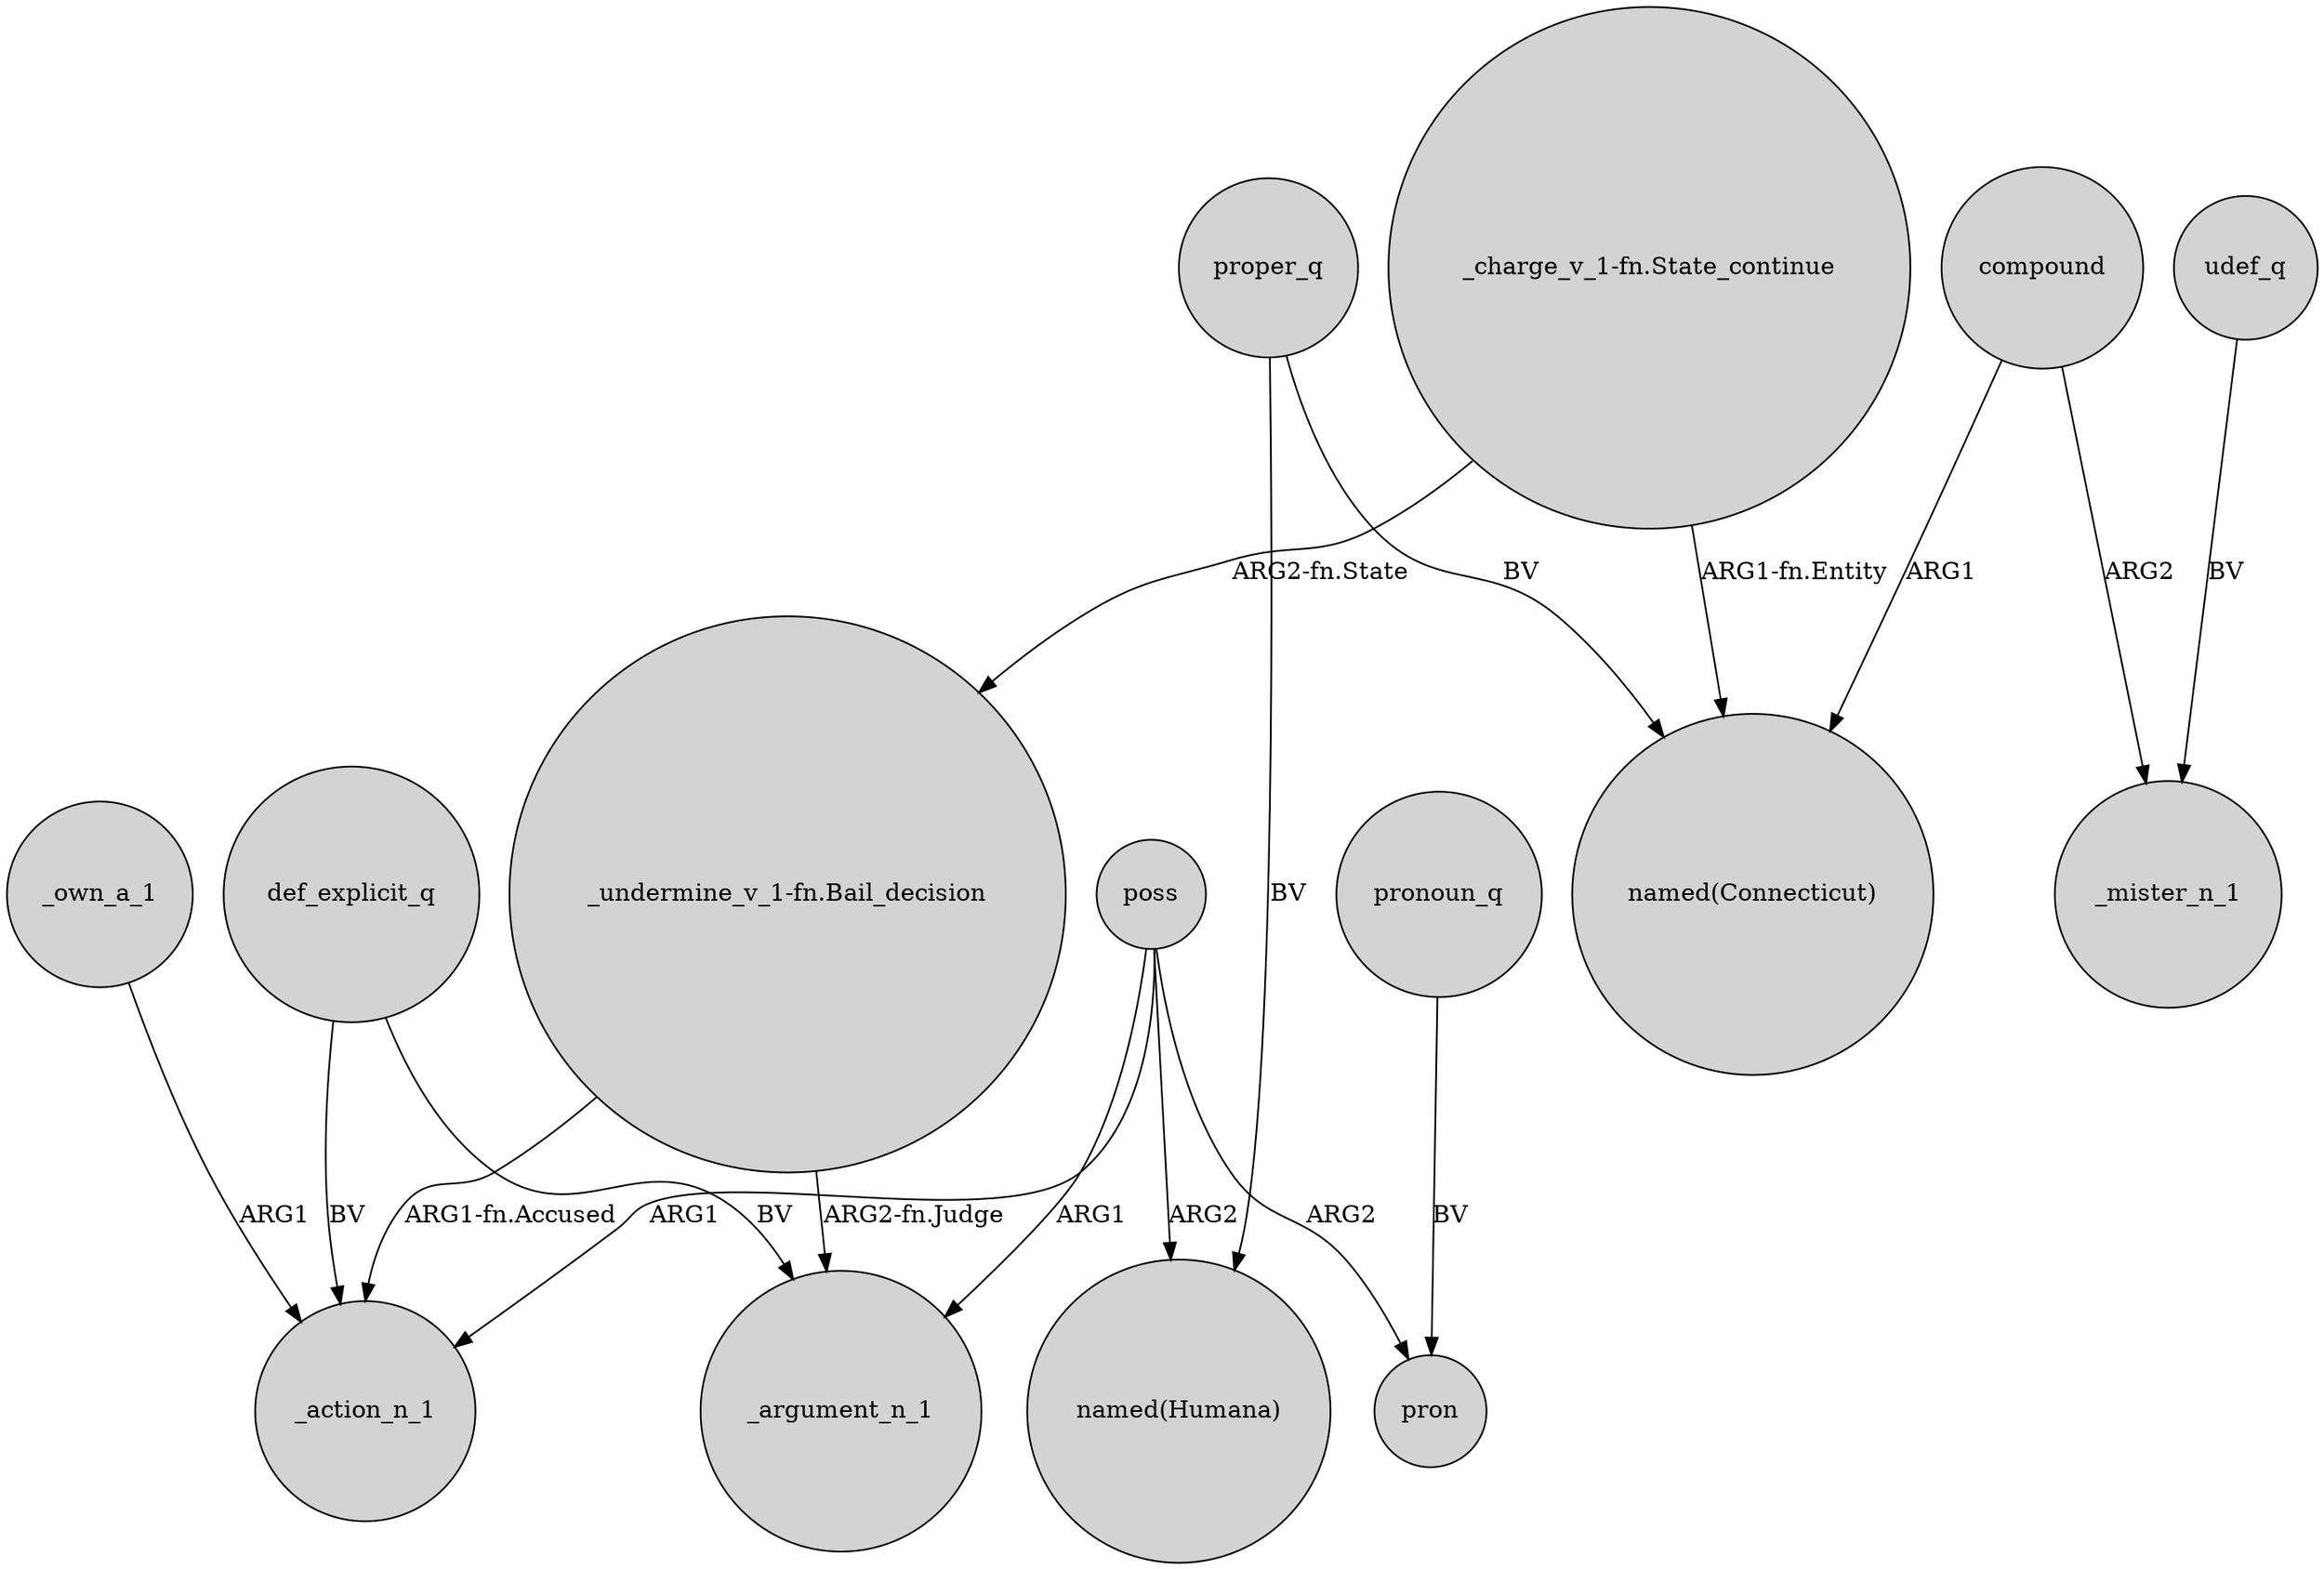 digraph {
	node [shape=circle style=filled]
	poss -> _action_n_1 [label=ARG1]
	"_undermine_v_1-fn.Bail_decision" -> _argument_n_1 [label="ARG2-fn.Judge"]
	poss -> "named(Humana)" [label=ARG2]
	_own_a_1 -> _action_n_1 [label=ARG1]
	def_explicit_q -> _action_n_1 [label=BV]
	proper_q -> "named(Humana)" [label=BV]
	udef_q -> _mister_n_1 [label=BV]
	compound -> _mister_n_1 [label=ARG2]
	def_explicit_q -> _argument_n_1 [label=BV]
	poss -> _argument_n_1 [label=ARG1]
	"_undermine_v_1-fn.Bail_decision" -> _action_n_1 [label="ARG1-fn.Accused"]
	proper_q -> "named(Connecticut)" [label=BV]
	"_charge_v_1-fn.State_continue" -> "named(Connecticut)" [label="ARG1-fn.Entity"]
	compound -> "named(Connecticut)" [label=ARG1]
	pronoun_q -> pron [label=BV]
	"_charge_v_1-fn.State_continue" -> "_undermine_v_1-fn.Bail_decision" [label="ARG2-fn.State"]
	poss -> pron [label=ARG2]
}
